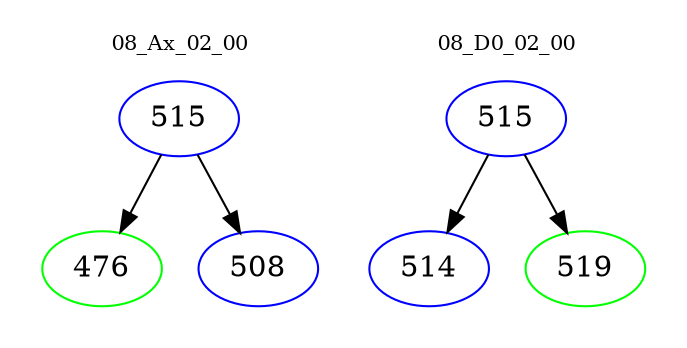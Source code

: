 digraph{
subgraph cluster_0 {
color = white
label = "08_Ax_02_00";
fontsize=10;
T0_515 [label="515", color="blue"]
T0_515 -> T0_476 [color="black"]
T0_476 [label="476", color="green"]
T0_515 -> T0_508 [color="black"]
T0_508 [label="508", color="blue"]
}
subgraph cluster_1 {
color = white
label = "08_D0_02_00";
fontsize=10;
T1_515 [label="515", color="blue"]
T1_515 -> T1_514 [color="black"]
T1_514 [label="514", color="blue"]
T1_515 -> T1_519 [color="black"]
T1_519 [label="519", color="green"]
}
}

